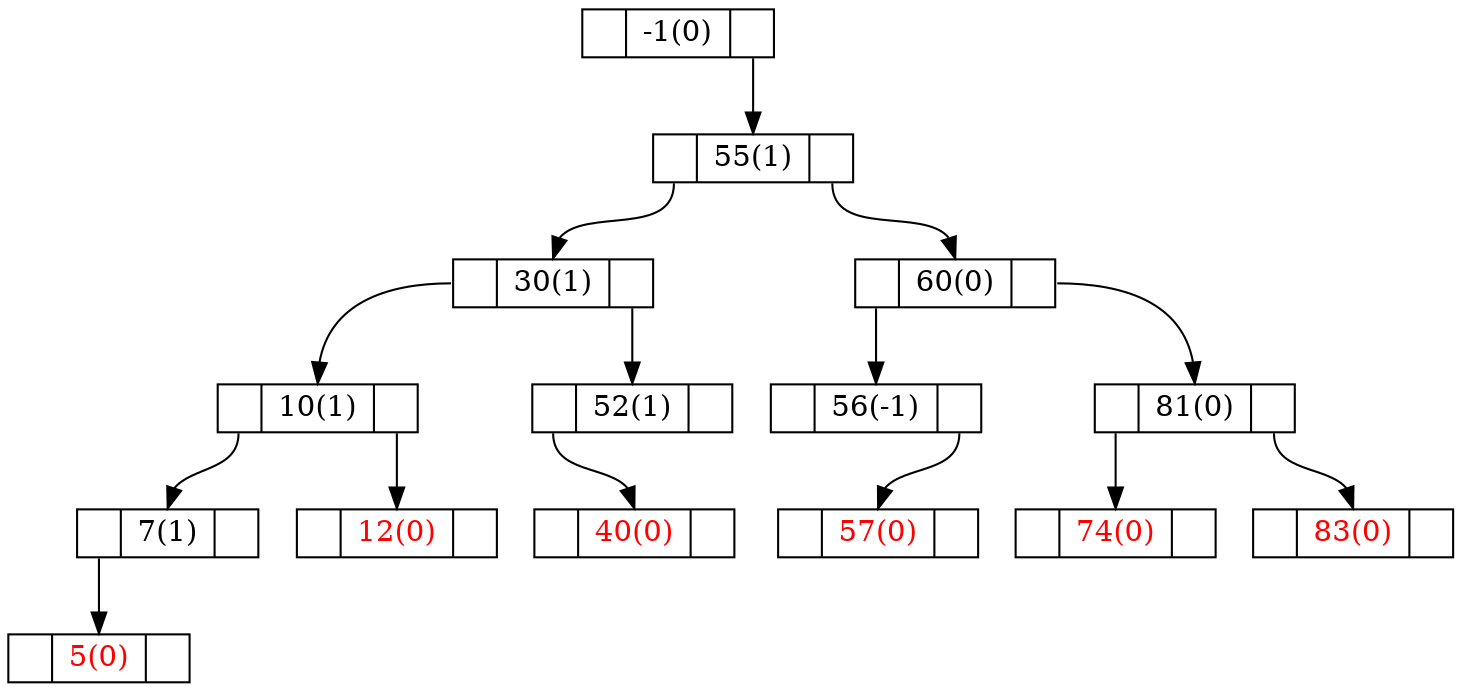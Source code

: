 digraph G {
node [shape = record, height = .1, color = "black"];
-1[label = "<L> |<D> -1(0)|<R> "];
55[label = "<L> |<D> 55(1)|<R> "];
30[label = "<L> |<D> 30(1)|<R> "];
60[label = "<L> |<D> 60(0)|<R> "];
10[label = "<L> |<D> 10(1)|<R> "];
52[label = "<L> |<D> 52(1)|<R> "];
56[label = "<L> |<D> 56(-1)|<R> "];
81[label = "<L> |<D> 81(0)|<R> "];
7[label = "<L> |<D> 7(1)|<R> "];
12[label = "<L> |<D> 12(0)|<R> ",fontcolor="red"];
40[label = "<L> |<D> 40(0)|<R> ",fontcolor="red"];
57[label = "<L> |<D> 57(0)|<R> ",fontcolor="red"];
74[label = "<L> |<D> 74(0)|<R> ",fontcolor="red"];
83[label = "<L> |<D> 83(0)|<R> ",fontcolor="red"];
5[label = "<L> |<D> 5(0)|<R> ",fontcolor="red"];
"-1":R -> "55":D;
"55":L -> "30":D;
"55":R -> "60":D;
"30":L -> "10":D;
"30":R -> "52":D;
"60":L -> "56":D;
"60":R -> "81":D;
"10":L -> "7":D;
"10":R -> "12":D;
"52":L -> "40":D;
"56":R -> "57":D;
"81":L -> "74":D;
"81":R -> "83":D;
"7":L -> "5":D;
}
